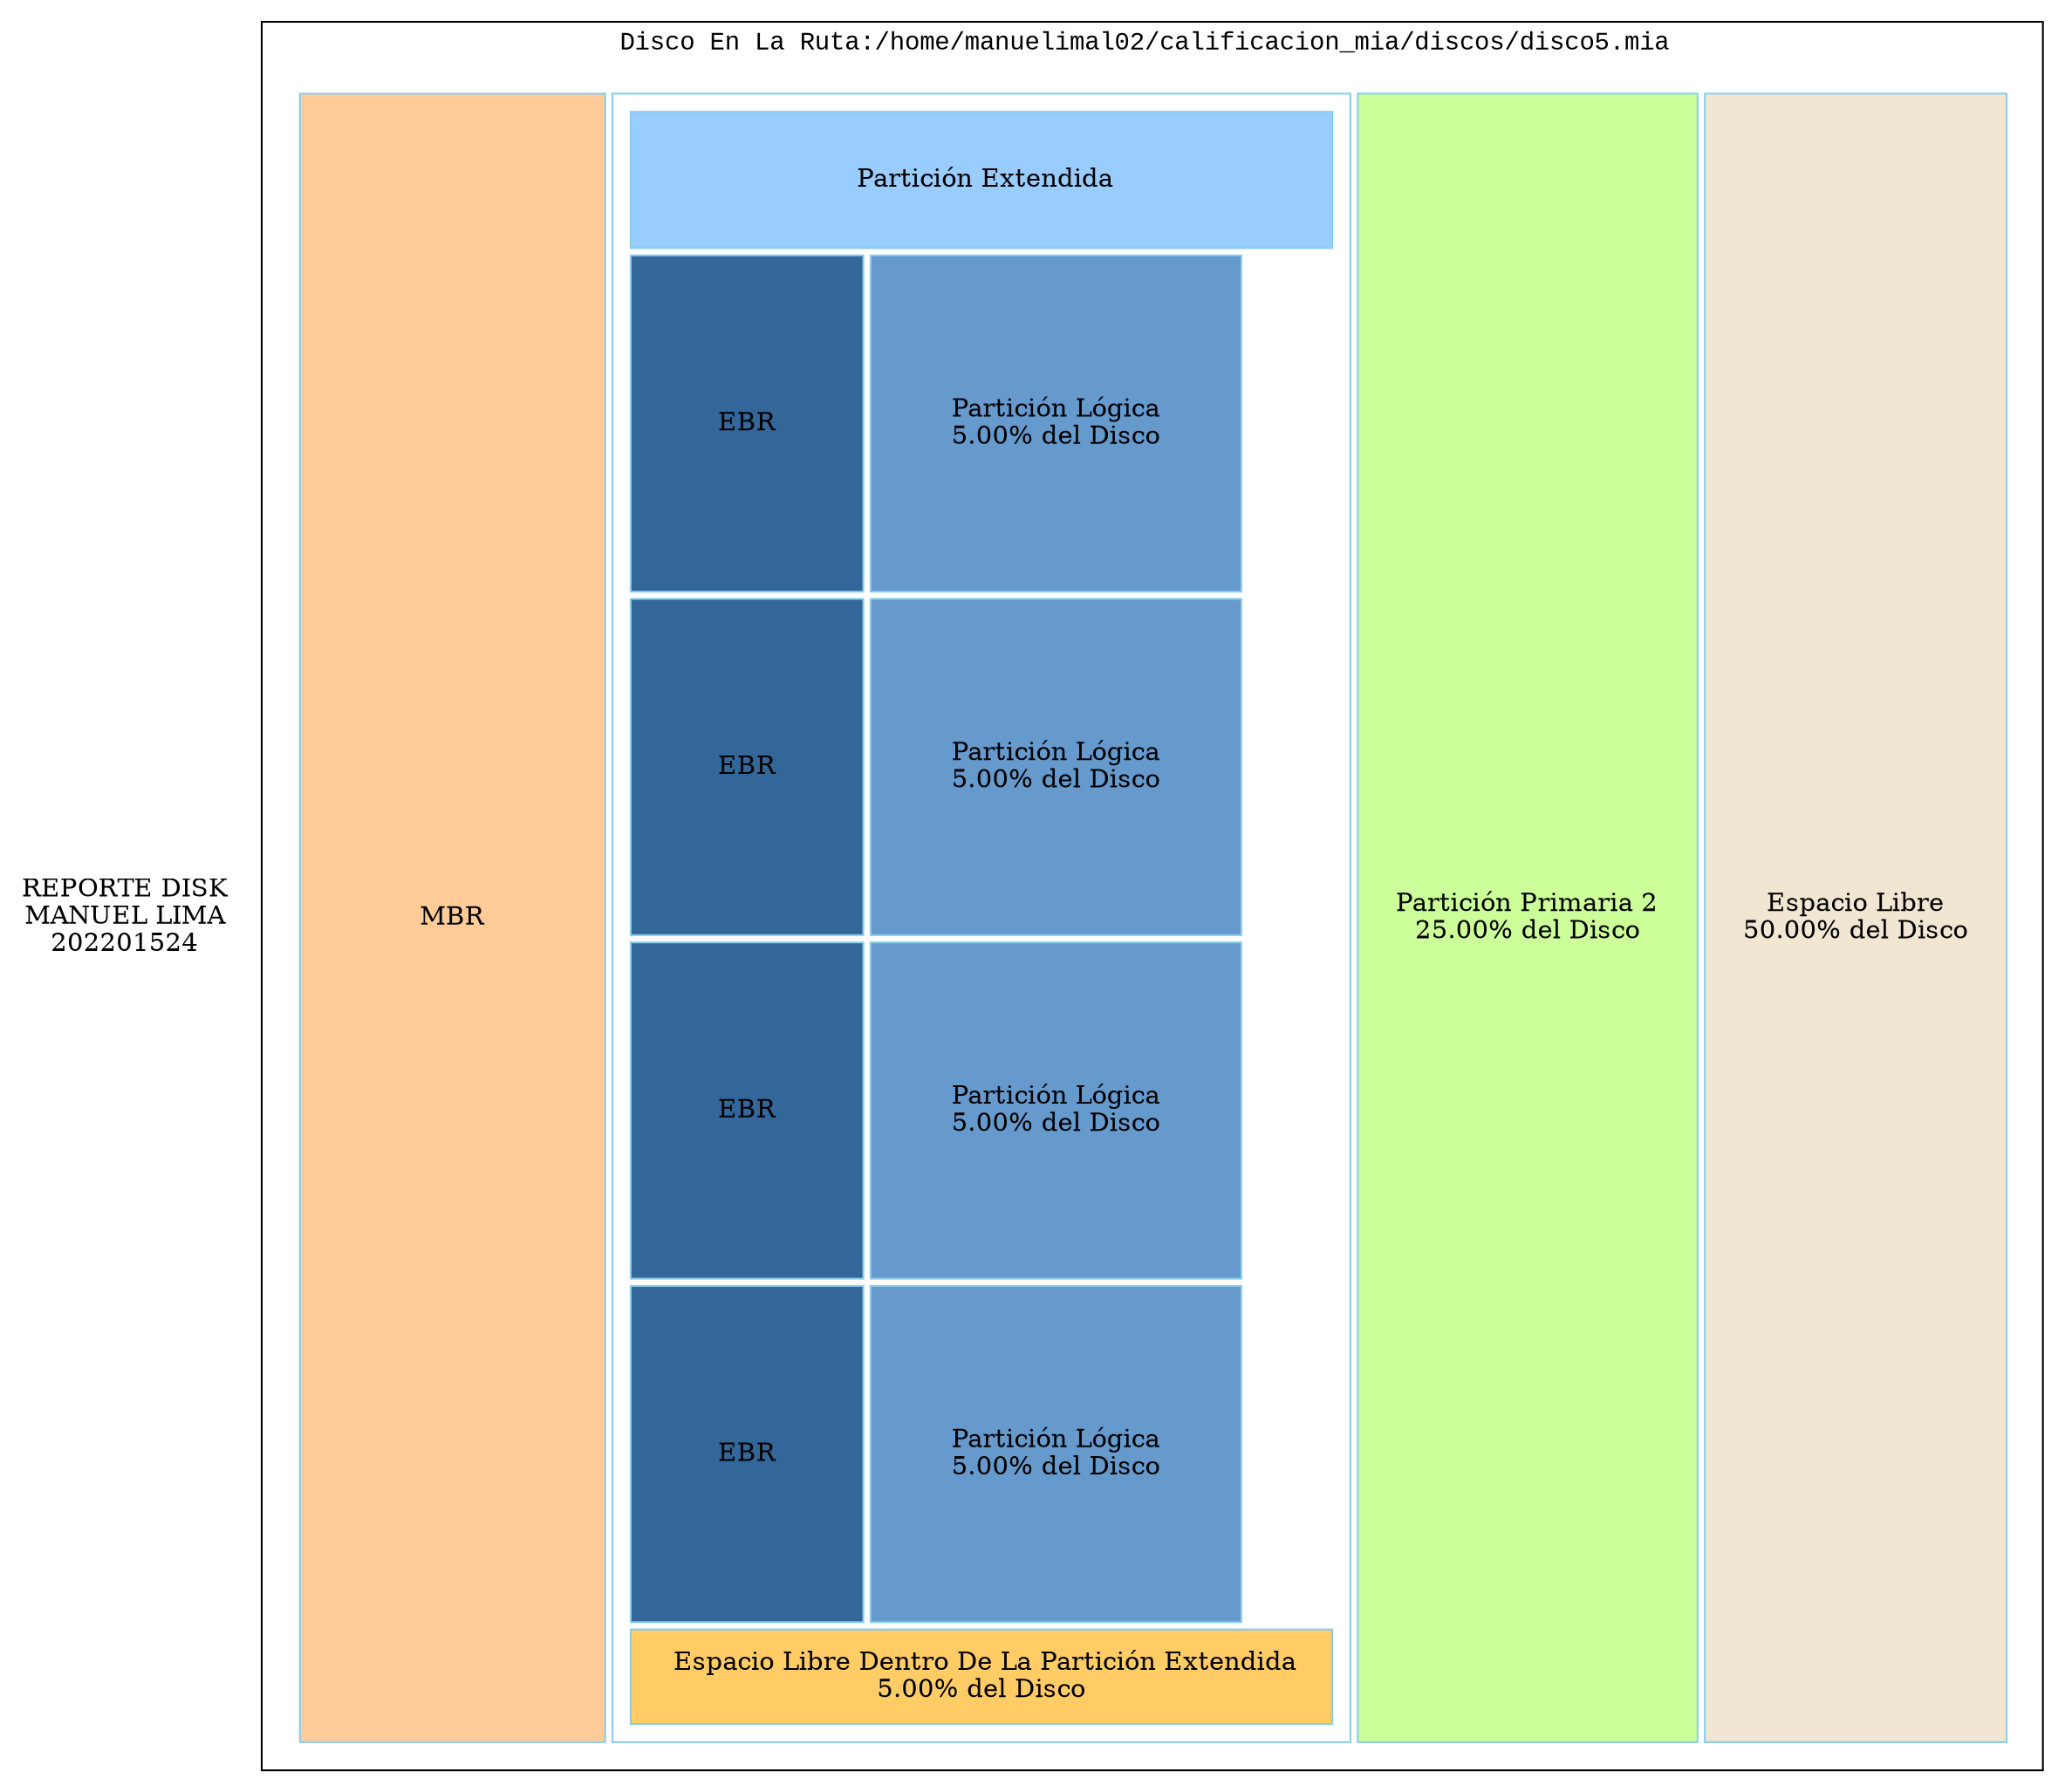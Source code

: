 digraph G {
labelloc="t"
node [shape=plaintext];
fontname="Courier New";
title [label="REPORTE DISK
MANUEL LIMA
202201524"];
subgraph cluster1 {
fontname="Courier New";
label="Disco En La Ruta:/home/manuelimal02/calificacion_mia/discos/disco5.mia "
disco [shape=none label=<
<TABLE border="0" cellspacing="4" cellpadding="5" color="skyblue">
<TR><TD bgcolor="#ffcc99" border="1" cellpadding="65">MBR</TD>
<TD border="1" width="75">
<TABLE border="0" cellspacing="4" cellpadding="10">
<TR><TD bgcolor="#99ccff" border="1" colspan="5" height="75"> Partición Extendida<br/></TD></TR>
<TR>
<TD bgcolor="#336699" border="1" height="185">EBR</TD>
<TD bgcolor="#6699cc" border="1" cellpadding="25">Partición Lógica<br/>5.00% del Disco</TD>
</TR>
<TR>
<TD bgcolor="#336699" border="1" height="185">EBR</TD>
<TD bgcolor="#6699cc" border="1" cellpadding="25">Partición Lógica<br/>5.00% del Disco</TD>
</TR>
<TR>
<TD bgcolor="#336699" border="1" height="185">EBR</TD>
<TD bgcolor="#6699cc" border="1" cellpadding="25">Partición Lógica<br/>5.00% del Disco</TD>
</TR>
<TR>
<TD bgcolor="#336699" border="1" height="185">EBR</TD>
<TD bgcolor="#6699cc" border="1" cellpadding="25">Partición Lógica<br/>5.00% del Disco</TD>
</TR>
<TR>
<TD bgcolor="#ffcc66" border="1" colspan="5"> Espacio Libre Dentro De La Partición Extendida<br/>5.00% del Disco</TD>
</TR>
</TABLE>
</TD>
<TD bgcolor="#ccff99" border="1" cellpadding="20">Partición Primaria 2<br/>25.00% del Disco</TD>
<TD bgcolor="#f1e6d2" border="1" cellpadding="20">Espacio Libre<br/>50.00% del Disco</TD>
</TR>
</TABLE>
>];
}
}
